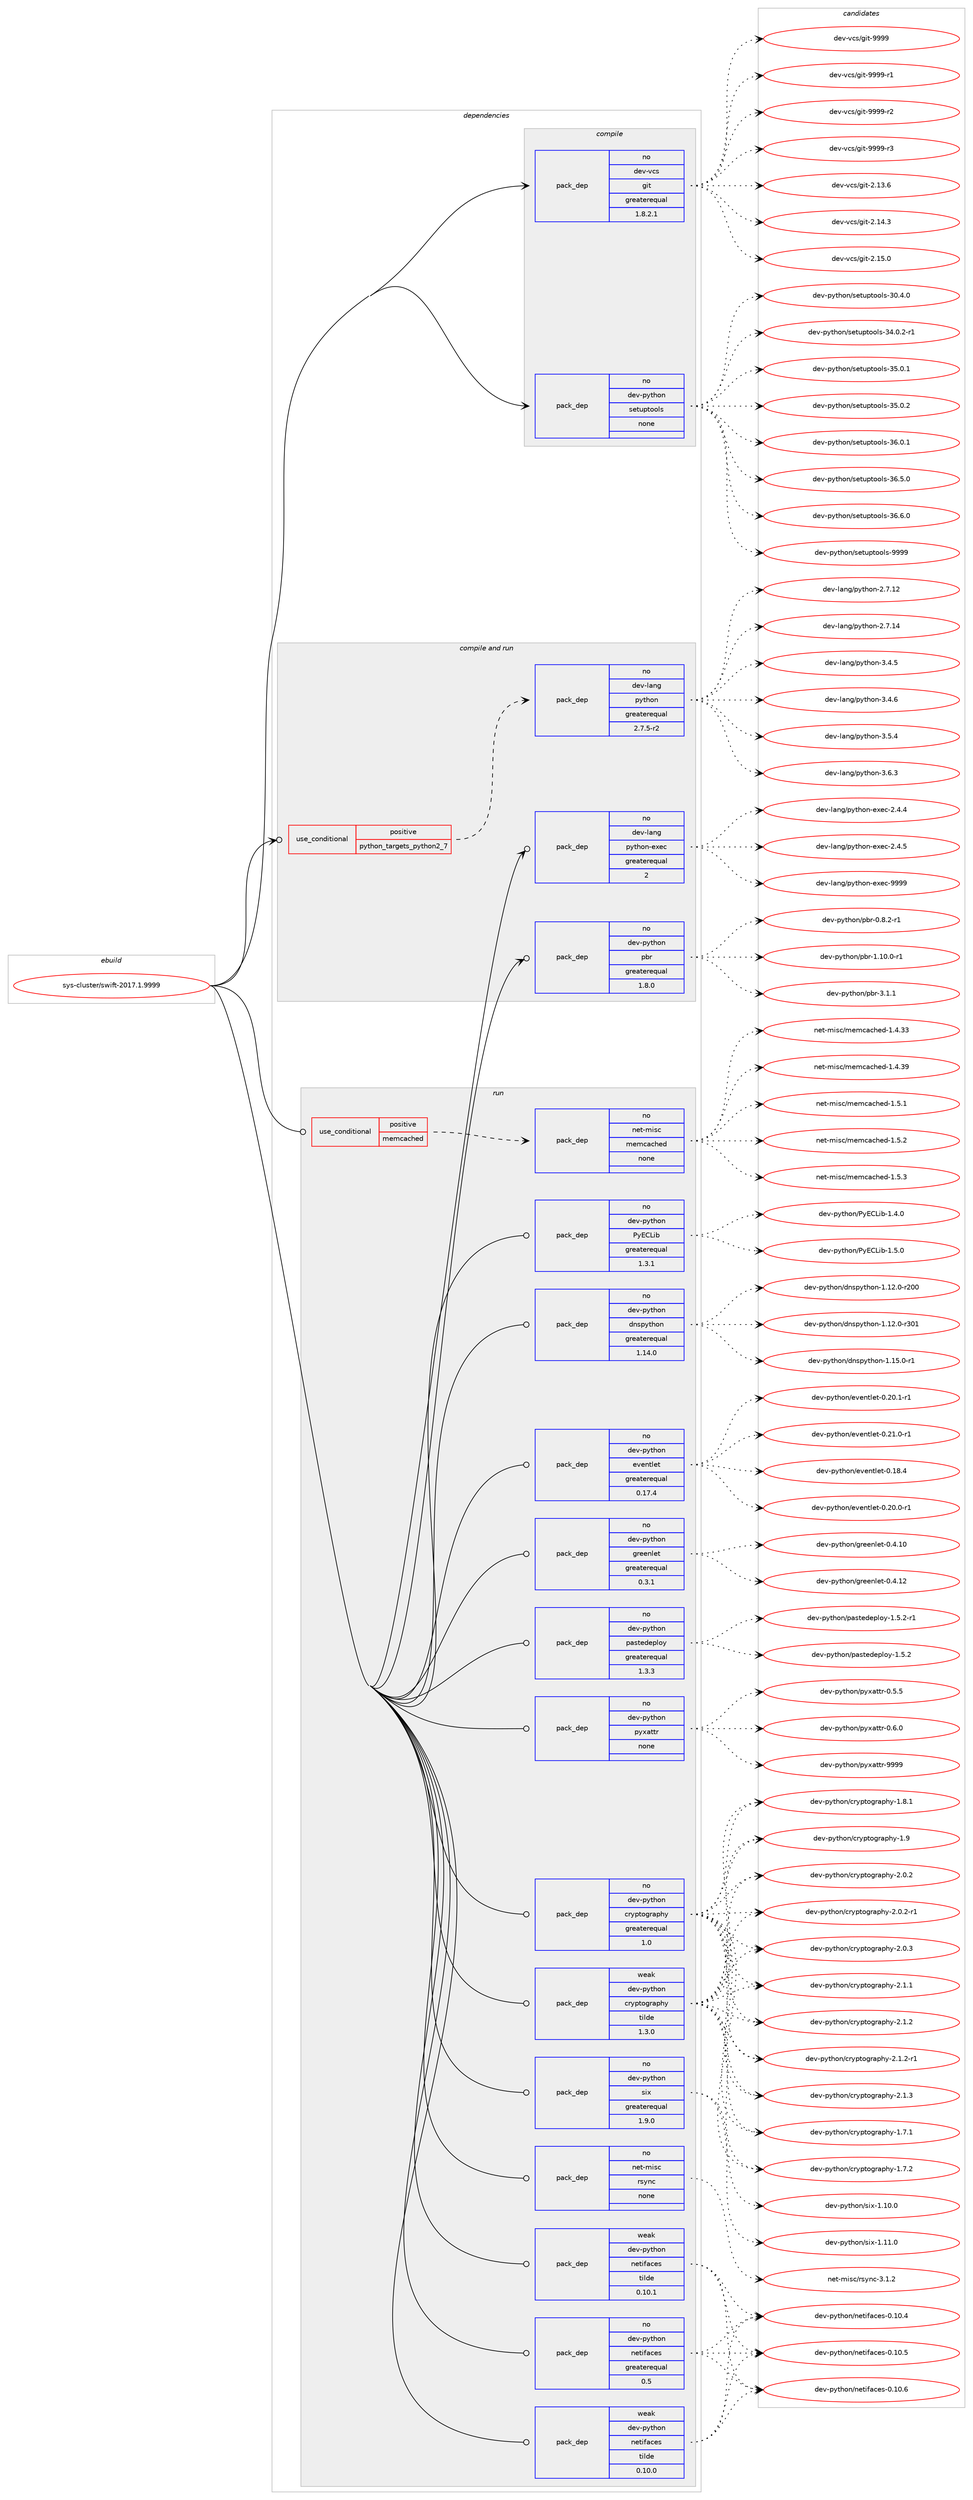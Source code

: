 digraph prolog {

# *************
# Graph options
# *************

newrank=true;
concentrate=true;
compound=true;
graph [rankdir=LR,fontname=Helvetica,fontsize=10,ranksep=1.5];#, ranksep=2.5, nodesep=0.2];
edge  [arrowhead=vee];
node  [fontname=Helvetica,fontsize=10];

# **********
# The ebuild
# **********

subgraph cluster_leftcol {
color=gray;
rank=same;
label=<<i>ebuild</i>>;
id [label="sys-cluster/swift-2017.1.9999", color=red, width=4, href="../sys-cluster/swift-2017.1.9999.svg"];
}

# ****************
# The dependencies
# ****************

subgraph cluster_midcol {
color=gray;
label=<<i>dependencies</i>>;
subgraph cluster_compile {
fillcolor="#eeeeee";
style=filled;
label=<<i>compile</i>>;
subgraph pack358480 {
dependency482630 [label=<<TABLE BORDER="0" CELLBORDER="1" CELLSPACING="0" CELLPADDING="4" WIDTH="220"><TR><TD ROWSPAN="6" CELLPADDING="30">pack_dep</TD></TR><TR><TD WIDTH="110">no</TD></TR><TR><TD>dev-python</TD></TR><TR><TD>setuptools</TD></TR><TR><TD>none</TD></TR><TR><TD></TD></TR></TABLE>>, shape=none, color=blue];
}
id:e -> dependency482630:w [weight=20,style="solid",arrowhead="vee"];
subgraph pack358481 {
dependency482631 [label=<<TABLE BORDER="0" CELLBORDER="1" CELLSPACING="0" CELLPADDING="4" WIDTH="220"><TR><TD ROWSPAN="6" CELLPADDING="30">pack_dep</TD></TR><TR><TD WIDTH="110">no</TD></TR><TR><TD>dev-vcs</TD></TR><TR><TD>git</TD></TR><TR><TD>greaterequal</TD></TR><TR><TD>1.8.2.1</TD></TR></TABLE>>, shape=none, color=blue];
}
id:e -> dependency482631:w [weight=20,style="solid",arrowhead="vee"];
}
subgraph cluster_compileandrun {
fillcolor="#eeeeee";
style=filled;
label=<<i>compile and run</i>>;
subgraph cond115727 {
dependency482632 [label=<<TABLE BORDER="0" CELLBORDER="1" CELLSPACING="0" CELLPADDING="4"><TR><TD ROWSPAN="3" CELLPADDING="10">use_conditional</TD></TR><TR><TD>positive</TD></TR><TR><TD>python_targets_python2_7</TD></TR></TABLE>>, shape=none, color=red];
subgraph pack358482 {
dependency482633 [label=<<TABLE BORDER="0" CELLBORDER="1" CELLSPACING="0" CELLPADDING="4" WIDTH="220"><TR><TD ROWSPAN="6" CELLPADDING="30">pack_dep</TD></TR><TR><TD WIDTH="110">no</TD></TR><TR><TD>dev-lang</TD></TR><TR><TD>python</TD></TR><TR><TD>greaterequal</TD></TR><TR><TD>2.7.5-r2</TD></TR></TABLE>>, shape=none, color=blue];
}
dependency482632:e -> dependency482633:w [weight=20,style="dashed",arrowhead="vee"];
}
id:e -> dependency482632:w [weight=20,style="solid",arrowhead="odotvee"];
subgraph pack358483 {
dependency482634 [label=<<TABLE BORDER="0" CELLBORDER="1" CELLSPACING="0" CELLPADDING="4" WIDTH="220"><TR><TD ROWSPAN="6" CELLPADDING="30">pack_dep</TD></TR><TR><TD WIDTH="110">no</TD></TR><TR><TD>dev-lang</TD></TR><TR><TD>python-exec</TD></TR><TR><TD>greaterequal</TD></TR><TR><TD>2</TD></TR></TABLE>>, shape=none, color=blue];
}
id:e -> dependency482634:w [weight=20,style="solid",arrowhead="odotvee"];
subgraph pack358484 {
dependency482635 [label=<<TABLE BORDER="0" CELLBORDER="1" CELLSPACING="0" CELLPADDING="4" WIDTH="220"><TR><TD ROWSPAN="6" CELLPADDING="30">pack_dep</TD></TR><TR><TD WIDTH="110">no</TD></TR><TR><TD>dev-python</TD></TR><TR><TD>pbr</TD></TR><TR><TD>greaterequal</TD></TR><TR><TD>1.8.0</TD></TR></TABLE>>, shape=none, color=blue];
}
id:e -> dependency482635:w [weight=20,style="solid",arrowhead="odotvee"];
}
subgraph cluster_run {
fillcolor="#eeeeee";
style=filled;
label=<<i>run</i>>;
subgraph cond115728 {
dependency482636 [label=<<TABLE BORDER="0" CELLBORDER="1" CELLSPACING="0" CELLPADDING="4"><TR><TD ROWSPAN="3" CELLPADDING="10">use_conditional</TD></TR><TR><TD>positive</TD></TR><TR><TD>memcached</TD></TR></TABLE>>, shape=none, color=red];
subgraph pack358485 {
dependency482637 [label=<<TABLE BORDER="0" CELLBORDER="1" CELLSPACING="0" CELLPADDING="4" WIDTH="220"><TR><TD ROWSPAN="6" CELLPADDING="30">pack_dep</TD></TR><TR><TD WIDTH="110">no</TD></TR><TR><TD>net-misc</TD></TR><TR><TD>memcached</TD></TR><TR><TD>none</TD></TR><TR><TD></TD></TR></TABLE>>, shape=none, color=blue];
}
dependency482636:e -> dependency482637:w [weight=20,style="dashed",arrowhead="vee"];
}
id:e -> dependency482636:w [weight=20,style="solid",arrowhead="odot"];
subgraph pack358486 {
dependency482638 [label=<<TABLE BORDER="0" CELLBORDER="1" CELLSPACING="0" CELLPADDING="4" WIDTH="220"><TR><TD ROWSPAN="6" CELLPADDING="30">pack_dep</TD></TR><TR><TD WIDTH="110">no</TD></TR><TR><TD>dev-python</TD></TR><TR><TD>PyECLib</TD></TR><TR><TD>greaterequal</TD></TR><TR><TD>1.3.1</TD></TR></TABLE>>, shape=none, color=blue];
}
id:e -> dependency482638:w [weight=20,style="solid",arrowhead="odot"];
subgraph pack358487 {
dependency482639 [label=<<TABLE BORDER="0" CELLBORDER="1" CELLSPACING="0" CELLPADDING="4" WIDTH="220"><TR><TD ROWSPAN="6" CELLPADDING="30">pack_dep</TD></TR><TR><TD WIDTH="110">no</TD></TR><TR><TD>dev-python</TD></TR><TR><TD>cryptography</TD></TR><TR><TD>greaterequal</TD></TR><TR><TD>1.0</TD></TR></TABLE>>, shape=none, color=blue];
}
id:e -> dependency482639:w [weight=20,style="solid",arrowhead="odot"];
subgraph pack358488 {
dependency482640 [label=<<TABLE BORDER="0" CELLBORDER="1" CELLSPACING="0" CELLPADDING="4" WIDTH="220"><TR><TD ROWSPAN="6" CELLPADDING="30">pack_dep</TD></TR><TR><TD WIDTH="110">no</TD></TR><TR><TD>dev-python</TD></TR><TR><TD>dnspython</TD></TR><TR><TD>greaterequal</TD></TR><TR><TD>1.14.0</TD></TR></TABLE>>, shape=none, color=blue];
}
id:e -> dependency482640:w [weight=20,style="solid",arrowhead="odot"];
subgraph pack358489 {
dependency482641 [label=<<TABLE BORDER="0" CELLBORDER="1" CELLSPACING="0" CELLPADDING="4" WIDTH="220"><TR><TD ROWSPAN="6" CELLPADDING="30">pack_dep</TD></TR><TR><TD WIDTH="110">no</TD></TR><TR><TD>dev-python</TD></TR><TR><TD>eventlet</TD></TR><TR><TD>greaterequal</TD></TR><TR><TD>0.17.4</TD></TR></TABLE>>, shape=none, color=blue];
}
id:e -> dependency482641:w [weight=20,style="solid",arrowhead="odot"];
subgraph pack358490 {
dependency482642 [label=<<TABLE BORDER="0" CELLBORDER="1" CELLSPACING="0" CELLPADDING="4" WIDTH="220"><TR><TD ROWSPAN="6" CELLPADDING="30">pack_dep</TD></TR><TR><TD WIDTH="110">no</TD></TR><TR><TD>dev-python</TD></TR><TR><TD>greenlet</TD></TR><TR><TD>greaterequal</TD></TR><TR><TD>0.3.1</TD></TR></TABLE>>, shape=none, color=blue];
}
id:e -> dependency482642:w [weight=20,style="solid",arrowhead="odot"];
subgraph pack358491 {
dependency482643 [label=<<TABLE BORDER="0" CELLBORDER="1" CELLSPACING="0" CELLPADDING="4" WIDTH="220"><TR><TD ROWSPAN="6" CELLPADDING="30">pack_dep</TD></TR><TR><TD WIDTH="110">no</TD></TR><TR><TD>dev-python</TD></TR><TR><TD>netifaces</TD></TR><TR><TD>greaterequal</TD></TR><TR><TD>0.5</TD></TR></TABLE>>, shape=none, color=blue];
}
id:e -> dependency482643:w [weight=20,style="solid",arrowhead="odot"];
subgraph pack358492 {
dependency482644 [label=<<TABLE BORDER="0" CELLBORDER="1" CELLSPACING="0" CELLPADDING="4" WIDTH="220"><TR><TD ROWSPAN="6" CELLPADDING="30">pack_dep</TD></TR><TR><TD WIDTH="110">no</TD></TR><TR><TD>dev-python</TD></TR><TR><TD>pastedeploy</TD></TR><TR><TD>greaterequal</TD></TR><TR><TD>1.3.3</TD></TR></TABLE>>, shape=none, color=blue];
}
id:e -> dependency482644:w [weight=20,style="solid",arrowhead="odot"];
subgraph pack358493 {
dependency482645 [label=<<TABLE BORDER="0" CELLBORDER="1" CELLSPACING="0" CELLPADDING="4" WIDTH="220"><TR><TD ROWSPAN="6" CELLPADDING="30">pack_dep</TD></TR><TR><TD WIDTH="110">no</TD></TR><TR><TD>dev-python</TD></TR><TR><TD>pyxattr</TD></TR><TR><TD>none</TD></TR><TR><TD></TD></TR></TABLE>>, shape=none, color=blue];
}
id:e -> dependency482645:w [weight=20,style="solid",arrowhead="odot"];
subgraph pack358494 {
dependency482646 [label=<<TABLE BORDER="0" CELLBORDER="1" CELLSPACING="0" CELLPADDING="4" WIDTH="220"><TR><TD ROWSPAN="6" CELLPADDING="30">pack_dep</TD></TR><TR><TD WIDTH="110">no</TD></TR><TR><TD>dev-python</TD></TR><TR><TD>six</TD></TR><TR><TD>greaterequal</TD></TR><TR><TD>1.9.0</TD></TR></TABLE>>, shape=none, color=blue];
}
id:e -> dependency482646:w [weight=20,style="solid",arrowhead="odot"];
subgraph pack358495 {
dependency482647 [label=<<TABLE BORDER="0" CELLBORDER="1" CELLSPACING="0" CELLPADDING="4" WIDTH="220"><TR><TD ROWSPAN="6" CELLPADDING="30">pack_dep</TD></TR><TR><TD WIDTH="110">no</TD></TR><TR><TD>net-misc</TD></TR><TR><TD>rsync</TD></TR><TR><TD>none</TD></TR><TR><TD></TD></TR></TABLE>>, shape=none, color=blue];
}
id:e -> dependency482647:w [weight=20,style="solid",arrowhead="odot"];
subgraph pack358496 {
dependency482648 [label=<<TABLE BORDER="0" CELLBORDER="1" CELLSPACING="0" CELLPADDING="4" WIDTH="220"><TR><TD ROWSPAN="6" CELLPADDING="30">pack_dep</TD></TR><TR><TD WIDTH="110">weak</TD></TR><TR><TD>dev-python</TD></TR><TR><TD>cryptography</TD></TR><TR><TD>tilde</TD></TR><TR><TD>1.3.0</TD></TR></TABLE>>, shape=none, color=blue];
}
id:e -> dependency482648:w [weight=20,style="solid",arrowhead="odot"];
subgraph pack358497 {
dependency482649 [label=<<TABLE BORDER="0" CELLBORDER="1" CELLSPACING="0" CELLPADDING="4" WIDTH="220"><TR><TD ROWSPAN="6" CELLPADDING="30">pack_dep</TD></TR><TR><TD WIDTH="110">weak</TD></TR><TR><TD>dev-python</TD></TR><TR><TD>netifaces</TD></TR><TR><TD>tilde</TD></TR><TR><TD>0.10.0</TD></TR></TABLE>>, shape=none, color=blue];
}
id:e -> dependency482649:w [weight=20,style="solid",arrowhead="odot"];
subgraph pack358498 {
dependency482650 [label=<<TABLE BORDER="0" CELLBORDER="1" CELLSPACING="0" CELLPADDING="4" WIDTH="220"><TR><TD ROWSPAN="6" CELLPADDING="30">pack_dep</TD></TR><TR><TD WIDTH="110">weak</TD></TR><TR><TD>dev-python</TD></TR><TR><TD>netifaces</TD></TR><TR><TD>tilde</TD></TR><TR><TD>0.10.1</TD></TR></TABLE>>, shape=none, color=blue];
}
id:e -> dependency482650:w [weight=20,style="solid",arrowhead="odot"];
}
}

# **************
# The candidates
# **************

subgraph cluster_choices {
rank=same;
color=gray;
label=<<i>candidates</i>>;

subgraph choice358480 {
color=black;
nodesep=1;
choice100101118451121211161041111104711510111611711211611111110811545514846524648 [label="dev-python/setuptools-30.4.0", color=red, width=4,href="../dev-python/setuptools-30.4.0.svg"];
choice1001011184511212111610411111047115101116117112116111111108115455152464846504511449 [label="dev-python/setuptools-34.0.2-r1", color=red, width=4,href="../dev-python/setuptools-34.0.2-r1.svg"];
choice100101118451121211161041111104711510111611711211611111110811545515346484649 [label="dev-python/setuptools-35.0.1", color=red, width=4,href="../dev-python/setuptools-35.0.1.svg"];
choice100101118451121211161041111104711510111611711211611111110811545515346484650 [label="dev-python/setuptools-35.0.2", color=red, width=4,href="../dev-python/setuptools-35.0.2.svg"];
choice100101118451121211161041111104711510111611711211611111110811545515446484649 [label="dev-python/setuptools-36.0.1", color=red, width=4,href="../dev-python/setuptools-36.0.1.svg"];
choice100101118451121211161041111104711510111611711211611111110811545515446534648 [label="dev-python/setuptools-36.5.0", color=red, width=4,href="../dev-python/setuptools-36.5.0.svg"];
choice100101118451121211161041111104711510111611711211611111110811545515446544648 [label="dev-python/setuptools-36.6.0", color=red, width=4,href="../dev-python/setuptools-36.6.0.svg"];
choice10010111845112121116104111110471151011161171121161111111081154557575757 [label="dev-python/setuptools-9999", color=red, width=4,href="../dev-python/setuptools-9999.svg"];
dependency482630:e -> choice100101118451121211161041111104711510111611711211611111110811545514846524648:w [style=dotted,weight="100"];
dependency482630:e -> choice1001011184511212111610411111047115101116117112116111111108115455152464846504511449:w [style=dotted,weight="100"];
dependency482630:e -> choice100101118451121211161041111104711510111611711211611111110811545515346484649:w [style=dotted,weight="100"];
dependency482630:e -> choice100101118451121211161041111104711510111611711211611111110811545515346484650:w [style=dotted,weight="100"];
dependency482630:e -> choice100101118451121211161041111104711510111611711211611111110811545515446484649:w [style=dotted,weight="100"];
dependency482630:e -> choice100101118451121211161041111104711510111611711211611111110811545515446534648:w [style=dotted,weight="100"];
dependency482630:e -> choice100101118451121211161041111104711510111611711211611111110811545515446544648:w [style=dotted,weight="100"];
dependency482630:e -> choice10010111845112121116104111110471151011161171121161111111081154557575757:w [style=dotted,weight="100"];
}
subgraph choice358481 {
color=black;
nodesep=1;
choice10010111845118991154710310511645504649514654 [label="dev-vcs/git-2.13.6", color=red, width=4,href="../dev-vcs/git-2.13.6.svg"];
choice10010111845118991154710310511645504649524651 [label="dev-vcs/git-2.14.3", color=red, width=4,href="../dev-vcs/git-2.14.3.svg"];
choice10010111845118991154710310511645504649534648 [label="dev-vcs/git-2.15.0", color=red, width=4,href="../dev-vcs/git-2.15.0.svg"];
choice1001011184511899115471031051164557575757 [label="dev-vcs/git-9999", color=red, width=4,href="../dev-vcs/git-9999.svg"];
choice10010111845118991154710310511645575757574511449 [label="dev-vcs/git-9999-r1", color=red, width=4,href="../dev-vcs/git-9999-r1.svg"];
choice10010111845118991154710310511645575757574511450 [label="dev-vcs/git-9999-r2", color=red, width=4,href="../dev-vcs/git-9999-r2.svg"];
choice10010111845118991154710310511645575757574511451 [label="dev-vcs/git-9999-r3", color=red, width=4,href="../dev-vcs/git-9999-r3.svg"];
dependency482631:e -> choice10010111845118991154710310511645504649514654:w [style=dotted,weight="100"];
dependency482631:e -> choice10010111845118991154710310511645504649524651:w [style=dotted,weight="100"];
dependency482631:e -> choice10010111845118991154710310511645504649534648:w [style=dotted,weight="100"];
dependency482631:e -> choice1001011184511899115471031051164557575757:w [style=dotted,weight="100"];
dependency482631:e -> choice10010111845118991154710310511645575757574511449:w [style=dotted,weight="100"];
dependency482631:e -> choice10010111845118991154710310511645575757574511450:w [style=dotted,weight="100"];
dependency482631:e -> choice10010111845118991154710310511645575757574511451:w [style=dotted,weight="100"];
}
subgraph choice358482 {
color=black;
nodesep=1;
choice10010111845108971101034711212111610411111045504655464950 [label="dev-lang/python-2.7.12", color=red, width=4,href="../dev-lang/python-2.7.12.svg"];
choice10010111845108971101034711212111610411111045504655464952 [label="dev-lang/python-2.7.14", color=red, width=4,href="../dev-lang/python-2.7.14.svg"];
choice100101118451089711010347112121116104111110455146524653 [label="dev-lang/python-3.4.5", color=red, width=4,href="../dev-lang/python-3.4.5.svg"];
choice100101118451089711010347112121116104111110455146524654 [label="dev-lang/python-3.4.6", color=red, width=4,href="../dev-lang/python-3.4.6.svg"];
choice100101118451089711010347112121116104111110455146534652 [label="dev-lang/python-3.5.4", color=red, width=4,href="../dev-lang/python-3.5.4.svg"];
choice100101118451089711010347112121116104111110455146544651 [label="dev-lang/python-3.6.3", color=red, width=4,href="../dev-lang/python-3.6.3.svg"];
dependency482633:e -> choice10010111845108971101034711212111610411111045504655464950:w [style=dotted,weight="100"];
dependency482633:e -> choice10010111845108971101034711212111610411111045504655464952:w [style=dotted,weight="100"];
dependency482633:e -> choice100101118451089711010347112121116104111110455146524653:w [style=dotted,weight="100"];
dependency482633:e -> choice100101118451089711010347112121116104111110455146524654:w [style=dotted,weight="100"];
dependency482633:e -> choice100101118451089711010347112121116104111110455146534652:w [style=dotted,weight="100"];
dependency482633:e -> choice100101118451089711010347112121116104111110455146544651:w [style=dotted,weight="100"];
}
subgraph choice358483 {
color=black;
nodesep=1;
choice1001011184510897110103471121211161041111104510112010199455046524652 [label="dev-lang/python-exec-2.4.4", color=red, width=4,href="../dev-lang/python-exec-2.4.4.svg"];
choice1001011184510897110103471121211161041111104510112010199455046524653 [label="dev-lang/python-exec-2.4.5", color=red, width=4,href="../dev-lang/python-exec-2.4.5.svg"];
choice10010111845108971101034711212111610411111045101120101994557575757 [label="dev-lang/python-exec-9999", color=red, width=4,href="../dev-lang/python-exec-9999.svg"];
dependency482634:e -> choice1001011184510897110103471121211161041111104510112010199455046524652:w [style=dotted,weight="100"];
dependency482634:e -> choice1001011184510897110103471121211161041111104510112010199455046524653:w [style=dotted,weight="100"];
dependency482634:e -> choice10010111845108971101034711212111610411111045101120101994557575757:w [style=dotted,weight="100"];
}
subgraph choice358484 {
color=black;
nodesep=1;
choice1001011184511212111610411111047112981144548465646504511449 [label="dev-python/pbr-0.8.2-r1", color=red, width=4,href="../dev-python/pbr-0.8.2-r1.svg"];
choice100101118451121211161041111104711298114454946494846484511449 [label="dev-python/pbr-1.10.0-r1", color=red, width=4,href="../dev-python/pbr-1.10.0-r1.svg"];
choice100101118451121211161041111104711298114455146494649 [label="dev-python/pbr-3.1.1", color=red, width=4,href="../dev-python/pbr-3.1.1.svg"];
dependency482635:e -> choice1001011184511212111610411111047112981144548465646504511449:w [style=dotted,weight="100"];
dependency482635:e -> choice100101118451121211161041111104711298114454946494846484511449:w [style=dotted,weight="100"];
dependency482635:e -> choice100101118451121211161041111104711298114455146494649:w [style=dotted,weight="100"];
}
subgraph choice358485 {
color=black;
nodesep=1;
choice11010111645109105115994710910110999979910410110045494652465151 [label="net-misc/memcached-1.4.33", color=red, width=4,href="../net-misc/memcached-1.4.33.svg"];
choice11010111645109105115994710910110999979910410110045494652465157 [label="net-misc/memcached-1.4.39", color=red, width=4,href="../net-misc/memcached-1.4.39.svg"];
choice110101116451091051159947109101109999799104101100454946534649 [label="net-misc/memcached-1.5.1", color=red, width=4,href="../net-misc/memcached-1.5.1.svg"];
choice110101116451091051159947109101109999799104101100454946534650 [label="net-misc/memcached-1.5.2", color=red, width=4,href="../net-misc/memcached-1.5.2.svg"];
choice110101116451091051159947109101109999799104101100454946534651 [label="net-misc/memcached-1.5.3", color=red, width=4,href="../net-misc/memcached-1.5.3.svg"];
dependency482637:e -> choice11010111645109105115994710910110999979910410110045494652465151:w [style=dotted,weight="100"];
dependency482637:e -> choice11010111645109105115994710910110999979910410110045494652465157:w [style=dotted,weight="100"];
dependency482637:e -> choice110101116451091051159947109101109999799104101100454946534649:w [style=dotted,weight="100"];
dependency482637:e -> choice110101116451091051159947109101109999799104101100454946534650:w [style=dotted,weight="100"];
dependency482637:e -> choice110101116451091051159947109101109999799104101100454946534651:w [style=dotted,weight="100"];
}
subgraph choice358486 {
color=black;
nodesep=1;
choice10010111845112121116104111110478012169677610598454946524648 [label="dev-python/PyECLib-1.4.0", color=red, width=4,href="../dev-python/PyECLib-1.4.0.svg"];
choice10010111845112121116104111110478012169677610598454946534648 [label="dev-python/PyECLib-1.5.0", color=red, width=4,href="../dev-python/PyECLib-1.5.0.svg"];
dependency482638:e -> choice10010111845112121116104111110478012169677610598454946524648:w [style=dotted,weight="100"];
dependency482638:e -> choice10010111845112121116104111110478012169677610598454946534648:w [style=dotted,weight="100"];
}
subgraph choice358487 {
color=black;
nodesep=1;
choice10010111845112121116104111110479911412111211611110311497112104121454946554649 [label="dev-python/cryptography-1.7.1", color=red, width=4,href="../dev-python/cryptography-1.7.1.svg"];
choice10010111845112121116104111110479911412111211611110311497112104121454946554650 [label="dev-python/cryptography-1.7.2", color=red, width=4,href="../dev-python/cryptography-1.7.2.svg"];
choice10010111845112121116104111110479911412111211611110311497112104121454946564649 [label="dev-python/cryptography-1.8.1", color=red, width=4,href="../dev-python/cryptography-1.8.1.svg"];
choice1001011184511212111610411111047991141211121161111031149711210412145494657 [label="dev-python/cryptography-1.9", color=red, width=4,href="../dev-python/cryptography-1.9.svg"];
choice10010111845112121116104111110479911412111211611110311497112104121455046484650 [label="dev-python/cryptography-2.0.2", color=red, width=4,href="../dev-python/cryptography-2.0.2.svg"];
choice100101118451121211161041111104799114121112116111103114971121041214550464846504511449 [label="dev-python/cryptography-2.0.2-r1", color=red, width=4,href="../dev-python/cryptography-2.0.2-r1.svg"];
choice10010111845112121116104111110479911412111211611110311497112104121455046484651 [label="dev-python/cryptography-2.0.3", color=red, width=4,href="../dev-python/cryptography-2.0.3.svg"];
choice10010111845112121116104111110479911412111211611110311497112104121455046494649 [label="dev-python/cryptography-2.1.1", color=red, width=4,href="../dev-python/cryptography-2.1.1.svg"];
choice10010111845112121116104111110479911412111211611110311497112104121455046494650 [label="dev-python/cryptography-2.1.2", color=red, width=4,href="../dev-python/cryptography-2.1.2.svg"];
choice100101118451121211161041111104799114121112116111103114971121041214550464946504511449 [label="dev-python/cryptography-2.1.2-r1", color=red, width=4,href="../dev-python/cryptography-2.1.2-r1.svg"];
choice10010111845112121116104111110479911412111211611110311497112104121455046494651 [label="dev-python/cryptography-2.1.3", color=red, width=4,href="../dev-python/cryptography-2.1.3.svg"];
dependency482639:e -> choice10010111845112121116104111110479911412111211611110311497112104121454946554649:w [style=dotted,weight="100"];
dependency482639:e -> choice10010111845112121116104111110479911412111211611110311497112104121454946554650:w [style=dotted,weight="100"];
dependency482639:e -> choice10010111845112121116104111110479911412111211611110311497112104121454946564649:w [style=dotted,weight="100"];
dependency482639:e -> choice1001011184511212111610411111047991141211121161111031149711210412145494657:w [style=dotted,weight="100"];
dependency482639:e -> choice10010111845112121116104111110479911412111211611110311497112104121455046484650:w [style=dotted,weight="100"];
dependency482639:e -> choice100101118451121211161041111104799114121112116111103114971121041214550464846504511449:w [style=dotted,weight="100"];
dependency482639:e -> choice10010111845112121116104111110479911412111211611110311497112104121455046484651:w [style=dotted,weight="100"];
dependency482639:e -> choice10010111845112121116104111110479911412111211611110311497112104121455046494649:w [style=dotted,weight="100"];
dependency482639:e -> choice10010111845112121116104111110479911412111211611110311497112104121455046494650:w [style=dotted,weight="100"];
dependency482639:e -> choice100101118451121211161041111104799114121112116111103114971121041214550464946504511449:w [style=dotted,weight="100"];
dependency482639:e -> choice10010111845112121116104111110479911412111211611110311497112104121455046494651:w [style=dotted,weight="100"];
}
subgraph choice358488 {
color=black;
nodesep=1;
choice10010111845112121116104111110471001101151121211161041111104549464950464845114504848 [label="dev-python/dnspython-1.12.0-r200", color=red, width=4,href="../dev-python/dnspython-1.12.0-r200.svg"];
choice10010111845112121116104111110471001101151121211161041111104549464950464845114514849 [label="dev-python/dnspython-1.12.0-r301", color=red, width=4,href="../dev-python/dnspython-1.12.0-r301.svg"];
choice1001011184511212111610411111047100110115112121116104111110454946495346484511449 [label="dev-python/dnspython-1.15.0-r1", color=red, width=4,href="../dev-python/dnspython-1.15.0-r1.svg"];
dependency482640:e -> choice10010111845112121116104111110471001101151121211161041111104549464950464845114504848:w [style=dotted,weight="100"];
dependency482640:e -> choice10010111845112121116104111110471001101151121211161041111104549464950464845114514849:w [style=dotted,weight="100"];
dependency482640:e -> choice1001011184511212111610411111047100110115112121116104111110454946495346484511449:w [style=dotted,weight="100"];
}
subgraph choice358489 {
color=black;
nodesep=1;
choice100101118451121211161041111104710111810111011610810111645484649564652 [label="dev-python/eventlet-0.18.4", color=red, width=4,href="../dev-python/eventlet-0.18.4.svg"];
choice1001011184511212111610411111047101118101110116108101116454846504846484511449 [label="dev-python/eventlet-0.20.0-r1", color=red, width=4,href="../dev-python/eventlet-0.20.0-r1.svg"];
choice1001011184511212111610411111047101118101110116108101116454846504846494511449 [label="dev-python/eventlet-0.20.1-r1", color=red, width=4,href="../dev-python/eventlet-0.20.1-r1.svg"];
choice1001011184511212111610411111047101118101110116108101116454846504946484511449 [label="dev-python/eventlet-0.21.0-r1", color=red, width=4,href="../dev-python/eventlet-0.21.0-r1.svg"];
dependency482641:e -> choice100101118451121211161041111104710111810111011610810111645484649564652:w [style=dotted,weight="100"];
dependency482641:e -> choice1001011184511212111610411111047101118101110116108101116454846504846484511449:w [style=dotted,weight="100"];
dependency482641:e -> choice1001011184511212111610411111047101118101110116108101116454846504846494511449:w [style=dotted,weight="100"];
dependency482641:e -> choice1001011184511212111610411111047101118101110116108101116454846504946484511449:w [style=dotted,weight="100"];
}
subgraph choice358490 {
color=black;
nodesep=1;
choice100101118451121211161041111104710311410110111010810111645484652464948 [label="dev-python/greenlet-0.4.10", color=red, width=4,href="../dev-python/greenlet-0.4.10.svg"];
choice100101118451121211161041111104710311410110111010810111645484652464950 [label="dev-python/greenlet-0.4.12", color=red, width=4,href="../dev-python/greenlet-0.4.12.svg"];
dependency482642:e -> choice100101118451121211161041111104710311410110111010810111645484652464948:w [style=dotted,weight="100"];
dependency482642:e -> choice100101118451121211161041111104710311410110111010810111645484652464950:w [style=dotted,weight="100"];
}
subgraph choice358491 {
color=black;
nodesep=1;
choice1001011184511212111610411111047110101116105102979910111545484649484652 [label="dev-python/netifaces-0.10.4", color=red, width=4,href="../dev-python/netifaces-0.10.4.svg"];
choice1001011184511212111610411111047110101116105102979910111545484649484653 [label="dev-python/netifaces-0.10.5", color=red, width=4,href="../dev-python/netifaces-0.10.5.svg"];
choice1001011184511212111610411111047110101116105102979910111545484649484654 [label="dev-python/netifaces-0.10.6", color=red, width=4,href="../dev-python/netifaces-0.10.6.svg"];
dependency482643:e -> choice1001011184511212111610411111047110101116105102979910111545484649484652:w [style=dotted,weight="100"];
dependency482643:e -> choice1001011184511212111610411111047110101116105102979910111545484649484653:w [style=dotted,weight="100"];
dependency482643:e -> choice1001011184511212111610411111047110101116105102979910111545484649484654:w [style=dotted,weight="100"];
}
subgraph choice358492 {
color=black;
nodesep=1;
choice100101118451121211161041111104711297115116101100101112108111121454946534650 [label="dev-python/pastedeploy-1.5.2", color=red, width=4,href="../dev-python/pastedeploy-1.5.2.svg"];
choice1001011184511212111610411111047112971151161011001011121081111214549465346504511449 [label="dev-python/pastedeploy-1.5.2-r1", color=red, width=4,href="../dev-python/pastedeploy-1.5.2-r1.svg"];
dependency482644:e -> choice100101118451121211161041111104711297115116101100101112108111121454946534650:w [style=dotted,weight="100"];
dependency482644:e -> choice1001011184511212111610411111047112971151161011001011121081111214549465346504511449:w [style=dotted,weight="100"];
}
subgraph choice358493 {
color=black;
nodesep=1;
choice100101118451121211161041111104711212112097116116114454846534653 [label="dev-python/pyxattr-0.5.5", color=red, width=4,href="../dev-python/pyxattr-0.5.5.svg"];
choice100101118451121211161041111104711212112097116116114454846544648 [label="dev-python/pyxattr-0.6.0", color=red, width=4,href="../dev-python/pyxattr-0.6.0.svg"];
choice1001011184511212111610411111047112121120971161161144557575757 [label="dev-python/pyxattr-9999", color=red, width=4,href="../dev-python/pyxattr-9999.svg"];
dependency482645:e -> choice100101118451121211161041111104711212112097116116114454846534653:w [style=dotted,weight="100"];
dependency482645:e -> choice100101118451121211161041111104711212112097116116114454846544648:w [style=dotted,weight="100"];
dependency482645:e -> choice1001011184511212111610411111047112121120971161161144557575757:w [style=dotted,weight="100"];
}
subgraph choice358494 {
color=black;
nodesep=1;
choice100101118451121211161041111104711510512045494649484648 [label="dev-python/six-1.10.0", color=red, width=4,href="../dev-python/six-1.10.0.svg"];
choice100101118451121211161041111104711510512045494649494648 [label="dev-python/six-1.11.0", color=red, width=4,href="../dev-python/six-1.11.0.svg"];
dependency482646:e -> choice100101118451121211161041111104711510512045494649484648:w [style=dotted,weight="100"];
dependency482646:e -> choice100101118451121211161041111104711510512045494649494648:w [style=dotted,weight="100"];
}
subgraph choice358495 {
color=black;
nodesep=1;
choice11010111645109105115994711411512111099455146494650 [label="net-misc/rsync-3.1.2", color=red, width=4,href="../net-misc/rsync-3.1.2.svg"];
dependency482647:e -> choice11010111645109105115994711411512111099455146494650:w [style=dotted,weight="100"];
}
subgraph choice358496 {
color=black;
nodesep=1;
choice10010111845112121116104111110479911412111211611110311497112104121454946554649 [label="dev-python/cryptography-1.7.1", color=red, width=4,href="../dev-python/cryptography-1.7.1.svg"];
choice10010111845112121116104111110479911412111211611110311497112104121454946554650 [label="dev-python/cryptography-1.7.2", color=red, width=4,href="../dev-python/cryptography-1.7.2.svg"];
choice10010111845112121116104111110479911412111211611110311497112104121454946564649 [label="dev-python/cryptography-1.8.1", color=red, width=4,href="../dev-python/cryptography-1.8.1.svg"];
choice1001011184511212111610411111047991141211121161111031149711210412145494657 [label="dev-python/cryptography-1.9", color=red, width=4,href="../dev-python/cryptography-1.9.svg"];
choice10010111845112121116104111110479911412111211611110311497112104121455046484650 [label="dev-python/cryptography-2.0.2", color=red, width=4,href="../dev-python/cryptography-2.0.2.svg"];
choice100101118451121211161041111104799114121112116111103114971121041214550464846504511449 [label="dev-python/cryptography-2.0.2-r1", color=red, width=4,href="../dev-python/cryptography-2.0.2-r1.svg"];
choice10010111845112121116104111110479911412111211611110311497112104121455046484651 [label="dev-python/cryptography-2.0.3", color=red, width=4,href="../dev-python/cryptography-2.0.3.svg"];
choice10010111845112121116104111110479911412111211611110311497112104121455046494649 [label="dev-python/cryptography-2.1.1", color=red, width=4,href="../dev-python/cryptography-2.1.1.svg"];
choice10010111845112121116104111110479911412111211611110311497112104121455046494650 [label="dev-python/cryptography-2.1.2", color=red, width=4,href="../dev-python/cryptography-2.1.2.svg"];
choice100101118451121211161041111104799114121112116111103114971121041214550464946504511449 [label="dev-python/cryptography-2.1.2-r1", color=red, width=4,href="../dev-python/cryptography-2.1.2-r1.svg"];
choice10010111845112121116104111110479911412111211611110311497112104121455046494651 [label="dev-python/cryptography-2.1.3", color=red, width=4,href="../dev-python/cryptography-2.1.3.svg"];
dependency482648:e -> choice10010111845112121116104111110479911412111211611110311497112104121454946554649:w [style=dotted,weight="100"];
dependency482648:e -> choice10010111845112121116104111110479911412111211611110311497112104121454946554650:w [style=dotted,weight="100"];
dependency482648:e -> choice10010111845112121116104111110479911412111211611110311497112104121454946564649:w [style=dotted,weight="100"];
dependency482648:e -> choice1001011184511212111610411111047991141211121161111031149711210412145494657:w [style=dotted,weight="100"];
dependency482648:e -> choice10010111845112121116104111110479911412111211611110311497112104121455046484650:w [style=dotted,weight="100"];
dependency482648:e -> choice100101118451121211161041111104799114121112116111103114971121041214550464846504511449:w [style=dotted,weight="100"];
dependency482648:e -> choice10010111845112121116104111110479911412111211611110311497112104121455046484651:w [style=dotted,weight="100"];
dependency482648:e -> choice10010111845112121116104111110479911412111211611110311497112104121455046494649:w [style=dotted,weight="100"];
dependency482648:e -> choice10010111845112121116104111110479911412111211611110311497112104121455046494650:w [style=dotted,weight="100"];
dependency482648:e -> choice100101118451121211161041111104799114121112116111103114971121041214550464946504511449:w [style=dotted,weight="100"];
dependency482648:e -> choice10010111845112121116104111110479911412111211611110311497112104121455046494651:w [style=dotted,weight="100"];
}
subgraph choice358497 {
color=black;
nodesep=1;
choice1001011184511212111610411111047110101116105102979910111545484649484652 [label="dev-python/netifaces-0.10.4", color=red, width=4,href="../dev-python/netifaces-0.10.4.svg"];
choice1001011184511212111610411111047110101116105102979910111545484649484653 [label="dev-python/netifaces-0.10.5", color=red, width=4,href="../dev-python/netifaces-0.10.5.svg"];
choice1001011184511212111610411111047110101116105102979910111545484649484654 [label="dev-python/netifaces-0.10.6", color=red, width=4,href="../dev-python/netifaces-0.10.6.svg"];
dependency482649:e -> choice1001011184511212111610411111047110101116105102979910111545484649484652:w [style=dotted,weight="100"];
dependency482649:e -> choice1001011184511212111610411111047110101116105102979910111545484649484653:w [style=dotted,weight="100"];
dependency482649:e -> choice1001011184511212111610411111047110101116105102979910111545484649484654:w [style=dotted,weight="100"];
}
subgraph choice358498 {
color=black;
nodesep=1;
choice1001011184511212111610411111047110101116105102979910111545484649484652 [label="dev-python/netifaces-0.10.4", color=red, width=4,href="../dev-python/netifaces-0.10.4.svg"];
choice1001011184511212111610411111047110101116105102979910111545484649484653 [label="dev-python/netifaces-0.10.5", color=red, width=4,href="../dev-python/netifaces-0.10.5.svg"];
choice1001011184511212111610411111047110101116105102979910111545484649484654 [label="dev-python/netifaces-0.10.6", color=red, width=4,href="../dev-python/netifaces-0.10.6.svg"];
dependency482650:e -> choice1001011184511212111610411111047110101116105102979910111545484649484652:w [style=dotted,weight="100"];
dependency482650:e -> choice1001011184511212111610411111047110101116105102979910111545484649484653:w [style=dotted,weight="100"];
dependency482650:e -> choice1001011184511212111610411111047110101116105102979910111545484649484654:w [style=dotted,weight="100"];
}
}

}
